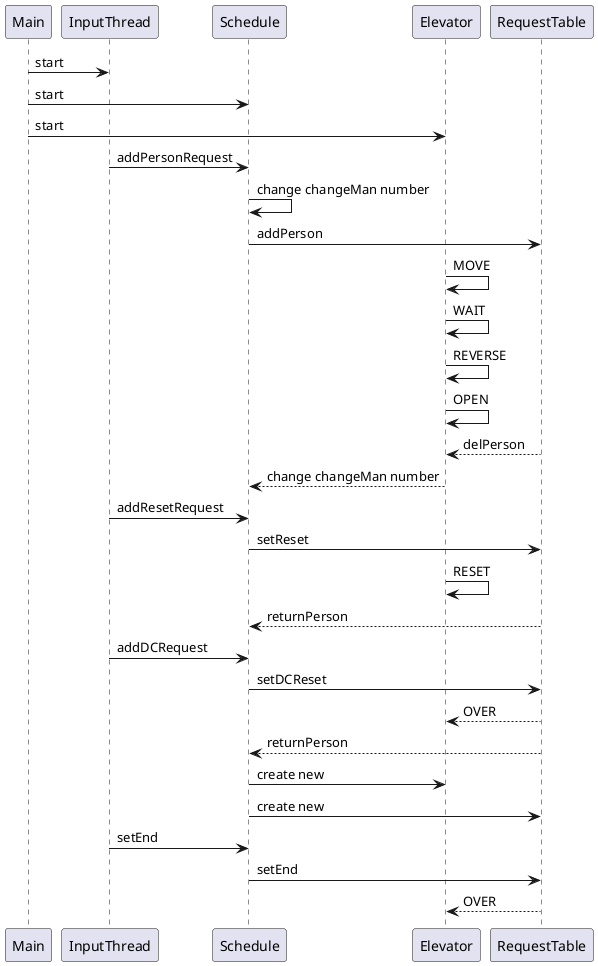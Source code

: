 @startuml
'https://plantuml.com/sequence-diagram




Main -> InputThread: start
Main -> Schedule: start
Main -> Elevator: start

InputThread -> Schedule: addPersonRequest
Schedule -> Schedule:change changeMan number
Schedule -> RequestTable:addPerson
Elevator -> Elevator: MOVE
Elevator -> Elevator: WAIT
Elevator -> Elevator: REVERSE
Elevator -> Elevator: OPEN
RequestTable --> Elevator:delPerson
Elevator --> Schedule:change changeMan number

InputThread -> Schedule: addResetRequest
Schedule -> RequestTable: setReset
Elevator -> Elevator: RESET
RequestTable --> Schedule: returnPerson

InputThread -> Schedule: addDCRequest
Schedule -> RequestTable: setDCReset
RequestTable --> Elevator:OVER
RequestTable --> Schedule: returnPerson
Schedule -> Elevator: create new
Schedule -> RequestTable: create new

InputThread -> Schedule:setEnd
Schedule -> RequestTable:setEnd
RequestTable --> Elevator:OVER
@enduml